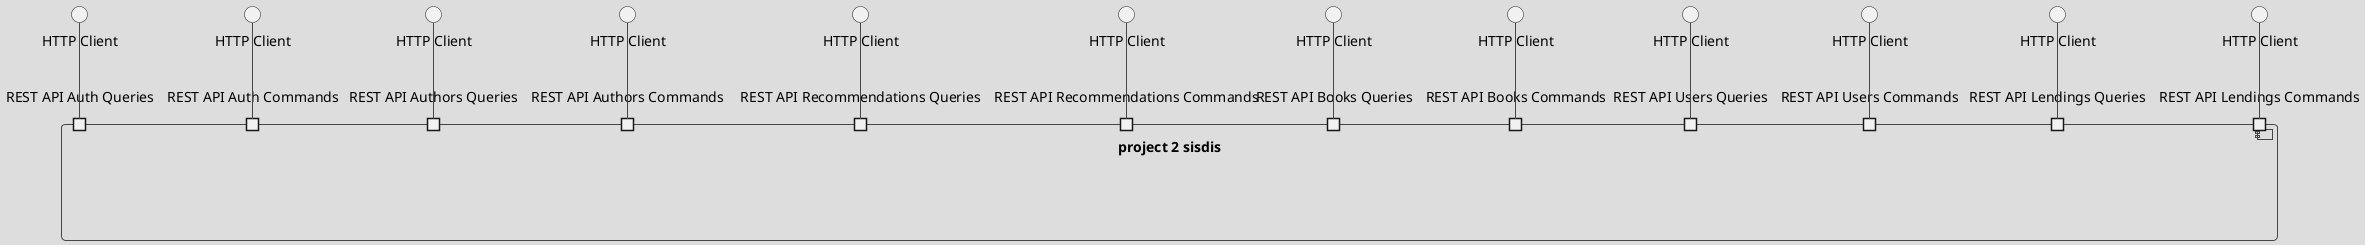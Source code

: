 @startuml
'https://plantuml.com/component-diagram

!theme toy

component "project 2 sisdis" as sidis {
        portin "REST API Auth Queries" as apiAuthq
        portin "REST API Auth Commands" as apiAuthc
        portin "REST API Authors Queries" as apiAq
        portin "REST API Authors Commands" as apiAc
        portin "REST API Recommendations Queries" as apiRq
        portin "REST API Recommendations Commands" as apiRc
        portin "REST API Books Queries" as apiBq
        portin "REST API Books Commands" as apiBc
        portin "REST API Users Queries" as apiUq
        portin "REST API Users Commands" as apiUc
        portin "REST API Lendings Queries" as apiLq
        portin "REST API Lendings Commands" as apiLc
}

interface "HTTP Client" as HTTPauthq
interface "HTTP Client" as HTTPauthc
interface "HTTP Client" as HTTPaq
interface "HTTP Client" as HTTPac
interface "HTTP Client" as HTTPrq
interface "HTTP Client" as HTTPrc
interface "HTTP Client" as HTTPbq
interface "HTTP Client" as HTTPbc
interface "HTTP Client" as HTTPuq
interface "HTTP Client" as HTTPuc
interface "HTTP Client" as HTTPlq
interface "HTTP Client" as HTTPlc

HTTPauthq -- apiAuthq
HTTPauthc -- apiAuthc
HTTPaq -- apiAq
HTTPac -- apiAc
HTTPrq -- apiRq
HTTPrc -- apiRc
HTTPbq -- apiBq
HTTPbc -- apiBc
HTTPuq -- apiUq
HTTPuc -- apiUc
HTTPlq -- apiLq
HTTPlc -- apiLc


@enduml
